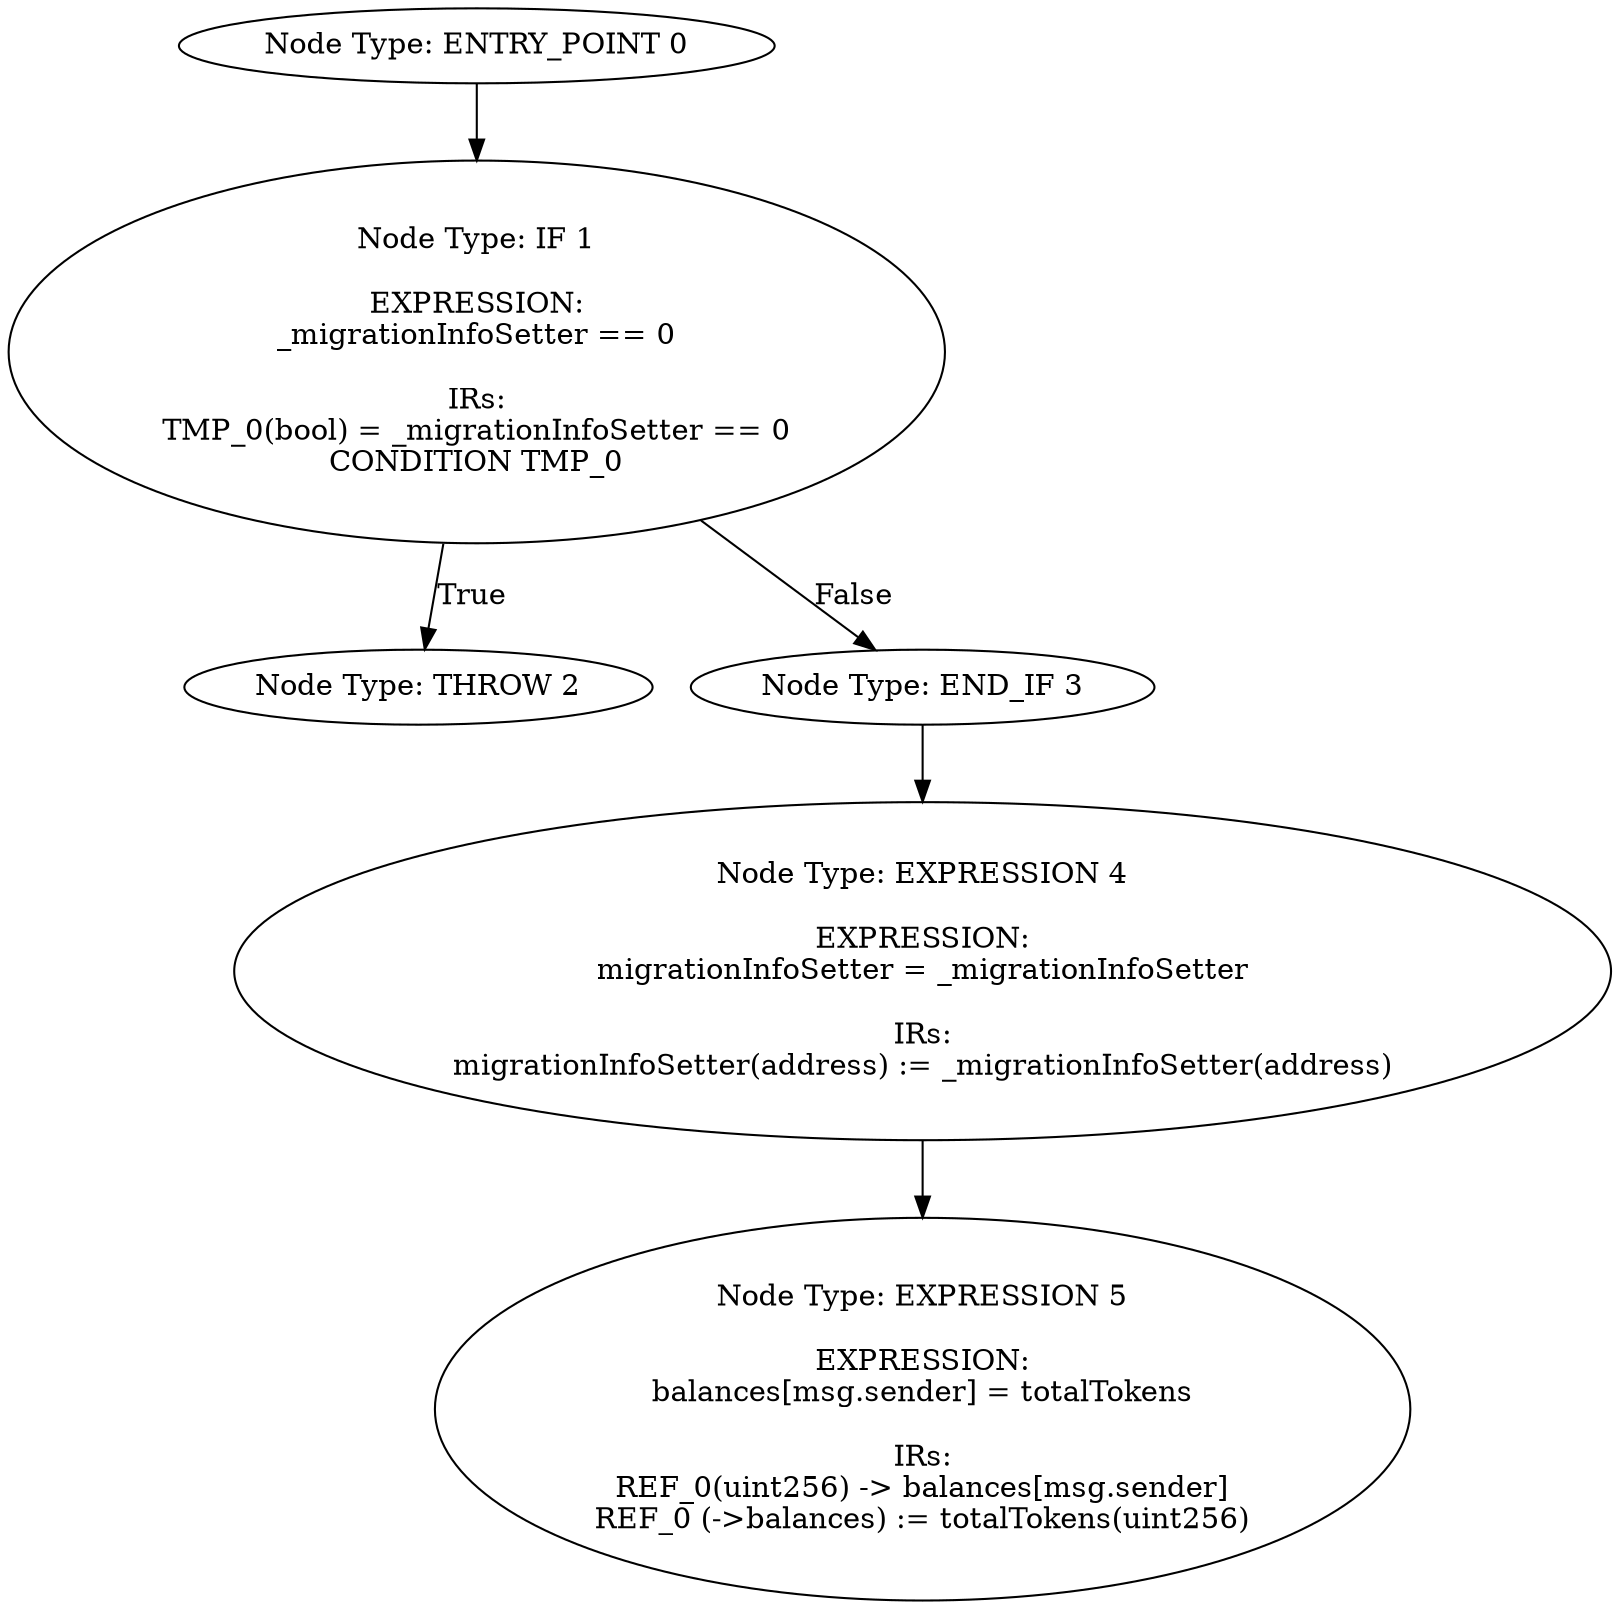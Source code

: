 digraph{
0[label="Node Type: ENTRY_POINT 0
"];
0->1;
1[label="Node Type: IF 1

EXPRESSION:
_migrationInfoSetter == 0

IRs:
TMP_0(bool) = _migrationInfoSetter == 0
CONDITION TMP_0"];
1->2[label="True"];
1->3[label="False"];
2[label="Node Type: THROW 2
"];
3[label="Node Type: END_IF 3
"];
3->4;
4[label="Node Type: EXPRESSION 4

EXPRESSION:
migrationInfoSetter = _migrationInfoSetter

IRs:
migrationInfoSetter(address) := _migrationInfoSetter(address)"];
4->5;
5[label="Node Type: EXPRESSION 5

EXPRESSION:
balances[msg.sender] = totalTokens

IRs:
REF_0(uint256) -> balances[msg.sender]
REF_0 (->balances) := totalTokens(uint256)"];
}
